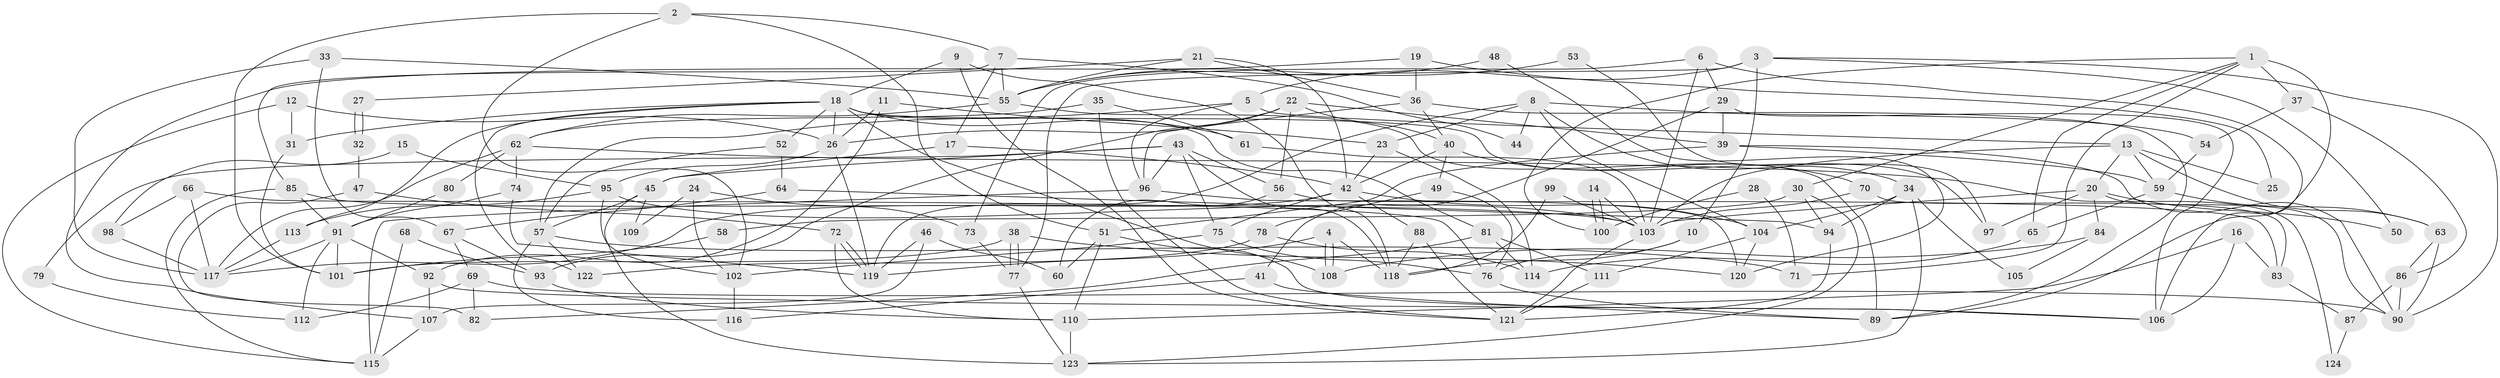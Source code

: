 // coarse degree distribution, {6: 0.08139534883720931, 4: 0.09302325581395349, 7: 0.09302325581395349, 5: 0.1744186046511628, 3: 0.32558139534883723, 2: 0.12790697674418605, 11: 0.03488372093023256, 13: 0.011627906976744186, 10: 0.011627906976744186, 8: 0.03488372093023256, 9: 0.011627906976744186}
// Generated by graph-tools (version 1.1) at 2025/24/03/03/25 07:24:00]
// undirected, 124 vertices, 248 edges
graph export_dot {
graph [start="1"]
  node [color=gray90,style=filled];
  1;
  2;
  3;
  4;
  5;
  6;
  7;
  8;
  9;
  10;
  11;
  12;
  13;
  14;
  15;
  16;
  17;
  18;
  19;
  20;
  21;
  22;
  23;
  24;
  25;
  26;
  27;
  28;
  29;
  30;
  31;
  32;
  33;
  34;
  35;
  36;
  37;
  38;
  39;
  40;
  41;
  42;
  43;
  44;
  45;
  46;
  47;
  48;
  49;
  50;
  51;
  52;
  53;
  54;
  55;
  56;
  57;
  58;
  59;
  60;
  61;
  62;
  63;
  64;
  65;
  66;
  67;
  68;
  69;
  70;
  71;
  72;
  73;
  74;
  75;
  76;
  77;
  78;
  79;
  80;
  81;
  82;
  83;
  84;
  85;
  86;
  87;
  88;
  89;
  90;
  91;
  92;
  93;
  94;
  95;
  96;
  97;
  98;
  99;
  100;
  101;
  102;
  103;
  104;
  105;
  106;
  107;
  108;
  109;
  110;
  111;
  112;
  113;
  114;
  115;
  116;
  117;
  118;
  119;
  120;
  121;
  122;
  123;
  124;
  1 -- 30;
  1 -- 65;
  1 -- 37;
  1 -- 71;
  1 -- 89;
  1 -- 100;
  2 -- 51;
  2 -- 102;
  2 -- 7;
  2 -- 101;
  3 -- 5;
  3 -- 90;
  3 -- 10;
  3 -- 50;
  3 -- 77;
  4 -- 118;
  4 -- 108;
  4 -- 108;
  4 -- 119;
  5 -- 57;
  5 -- 13;
  5 -- 96;
  6 -- 103;
  6 -- 29;
  6 -- 73;
  6 -- 106;
  7 -- 85;
  7 -- 17;
  7 -- 44;
  7 -- 55;
  8 -- 119;
  8 -- 23;
  8 -- 34;
  8 -- 44;
  8 -- 54;
  8 -- 104;
  9 -- 18;
  9 -- 121;
  9 -- 118;
  10 -- 118;
  10 -- 76;
  11 -- 26;
  11 -- 92;
  11 -- 23;
  12 -- 31;
  12 -- 115;
  12 -- 26;
  13 -- 59;
  13 -- 103;
  13 -- 20;
  13 -- 25;
  13 -- 63;
  14 -- 100;
  14 -- 100;
  14 -- 103;
  15 -- 98;
  15 -- 95;
  16 -- 110;
  16 -- 83;
  16 -- 106;
  17 -- 42;
  17 -- 45;
  18 -- 26;
  18 -- 113;
  18 -- 31;
  18 -- 52;
  18 -- 61;
  18 -- 81;
  18 -- 97;
  18 -- 108;
  18 -- 122;
  19 -- 36;
  19 -- 107;
  19 -- 25;
  20 -- 103;
  20 -- 50;
  20 -- 84;
  20 -- 90;
  20 -- 97;
  21 -- 42;
  21 -- 55;
  21 -- 27;
  21 -- 36;
  22 -- 40;
  22 -- 26;
  22 -- 39;
  22 -- 56;
  22 -- 93;
  23 -- 42;
  23 -- 114;
  24 -- 102;
  24 -- 73;
  24 -- 109;
  26 -- 119;
  26 -- 95;
  27 -- 32;
  27 -- 32;
  28 -- 100;
  28 -- 71;
  29 -- 106;
  29 -- 39;
  29 -- 41;
  30 -- 94;
  30 -- 123;
  30 -- 58;
  31 -- 101;
  32 -- 47;
  33 -- 55;
  33 -- 117;
  33 -- 67;
  34 -- 104;
  34 -- 94;
  34 -- 105;
  34 -- 123;
  35 -- 62;
  35 -- 121;
  35 -- 61;
  36 -- 89;
  36 -- 40;
  36 -- 96;
  37 -- 54;
  37 -- 86;
  38 -- 101;
  38 -- 77;
  38 -- 77;
  38 -- 120;
  39 -- 90;
  39 -- 51;
  39 -- 59;
  40 -- 42;
  40 -- 49;
  40 -- 70;
  41 -- 116;
  41 -- 89;
  42 -- 104;
  42 -- 75;
  42 -- 88;
  42 -- 117;
  43 -- 45;
  43 -- 96;
  43 -- 56;
  43 -- 75;
  43 -- 79;
  43 -- 118;
  45 -- 123;
  45 -- 57;
  45 -- 109;
  46 -- 60;
  46 -- 119;
  46 -- 107;
  47 -- 72;
  47 -- 82;
  48 -- 55;
  48 -- 120;
  49 -- 76;
  49 -- 78;
  51 -- 106;
  51 -- 60;
  51 -- 110;
  52 -- 64;
  52 -- 57;
  53 -- 97;
  53 -- 55;
  54 -- 59;
  55 -- 89;
  55 -- 62;
  56 -- 60;
  56 -- 83;
  57 -- 71;
  57 -- 116;
  57 -- 122;
  58 -- 101;
  59 -- 63;
  59 -- 65;
  61 -- 103;
  62 -- 74;
  62 -- 80;
  62 -- 117;
  62 -- 124;
  63 -- 86;
  63 -- 90;
  64 -- 94;
  64 -- 67;
  65 -- 114;
  66 -- 76;
  66 -- 117;
  66 -- 98;
  67 -- 93;
  67 -- 69;
  68 -- 115;
  68 -- 93;
  69 -- 90;
  69 -- 82;
  69 -- 112;
  70 -- 103;
  70 -- 83;
  72 -- 110;
  72 -- 119;
  72 -- 119;
  73 -- 77;
  74 -- 91;
  74 -- 119;
  75 -- 76;
  75 -- 102;
  76 -- 89;
  77 -- 123;
  78 -- 122;
  78 -- 114;
  79 -- 112;
  80 -- 91;
  81 -- 114;
  81 -- 82;
  81 -- 111;
  83 -- 87;
  84 -- 108;
  84 -- 105;
  85 -- 115;
  85 -- 103;
  85 -- 91;
  86 -- 90;
  86 -- 87;
  87 -- 124;
  88 -- 118;
  88 -- 121;
  91 -- 117;
  91 -- 92;
  91 -- 101;
  91 -- 112;
  92 -- 106;
  92 -- 107;
  93 -- 110;
  94 -- 121;
  95 -- 103;
  95 -- 102;
  95 -- 113;
  96 -- 115;
  96 -- 120;
  98 -- 117;
  99 -- 103;
  99 -- 118;
  102 -- 116;
  103 -- 121;
  104 -- 120;
  104 -- 111;
  107 -- 115;
  110 -- 123;
  111 -- 121;
  113 -- 117;
}
